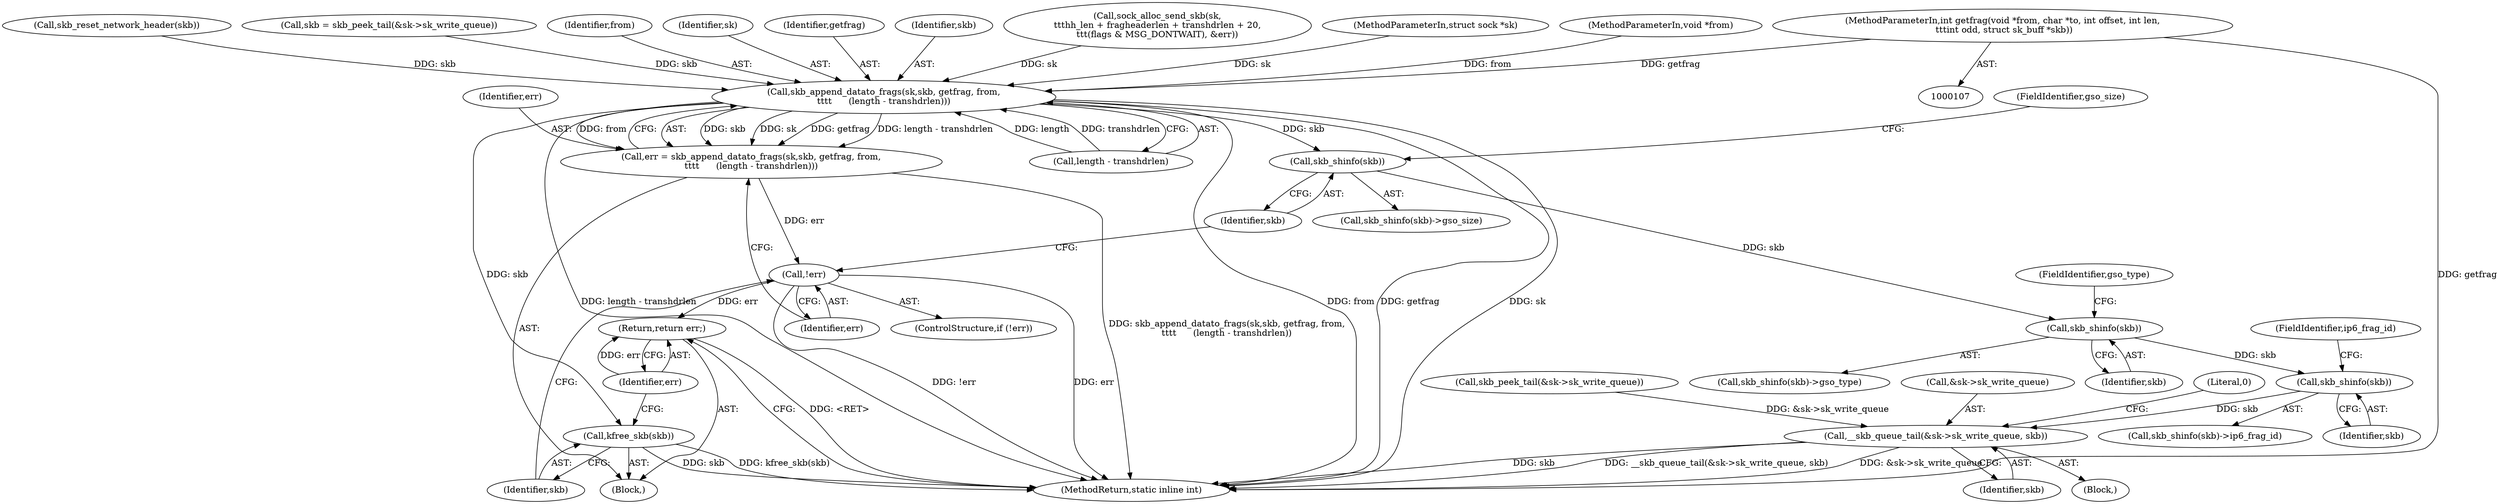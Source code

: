 digraph "0_linux_87c48fa3b4630905f98268dde838ee43626a060c_2@pointer" {
"1000109" [label="(MethodParameterIn,int getfrag(void *from, char *to, int offset, int len,\n \t\t\tint odd, struct sk_buff *skb))"];
"1000185" [label="(Call,skb_append_datato_frags(sk,skb, getfrag, from,\n\t\t\t\t      (length - transhdrlen)))"];
"1000183" [label="(Call,err = skb_append_datato_frags(sk,skb, getfrag, from,\n\t\t\t\t      (length - transhdrlen)))"];
"1000194" [label="(Call,!err)"];
"1000238" [label="(Return,return err;)"];
"1000200" [label="(Call,skb_shinfo(skb))"];
"1000213" [label="(Call,skb_shinfo(skb))"];
"1000222" [label="(Call,skb_shinfo(skb))"];
"1000228" [label="(Call,__skb_queue_tail(&sk->sk_write_queue, skb))"];
"1000236" [label="(Call,kfree_skb(skb))"];
"1000109" [label="(MethodParameterIn,int getfrag(void *from, char *to, int offset, int len,\n \t\t\tint odd, struct sk_buff *skb))"];
"1000238" [label="(Return,return err;)"];
"1000124" [label="(Call,skb_peek_tail(&sk->sk_write_queue))"];
"1000214" [label="(Identifier,skb)"];
"1000201" [label="(Identifier,skb)"];
"1000162" [label="(Call,skb_reset_network_header(skb))"];
"1000193" [label="(ControlStructure,if (!err))"];
"1000202" [label="(FieldIdentifier,gso_size)"];
"1000213" [label="(Call,skb_shinfo(skb))"];
"1000184" [label="(Identifier,err)"];
"1000122" [label="(Call,skb = skb_peek_tail(&sk->sk_write_queue))"];
"1000224" [label="(FieldIdentifier,ip6_frag_id)"];
"1000233" [label="(Identifier,skb)"];
"1000229" [label="(Call,&sk->sk_write_queue)"];
"1000189" [label="(Identifier,from)"];
"1000195" [label="(Identifier,err)"];
"1000194" [label="(Call,!err)"];
"1000212" [label="(Call,skb_shinfo(skb)->gso_type)"];
"1000223" [label="(Identifier,skb)"];
"1000228" [label="(Call,__skb_queue_tail(&sk->sk_write_queue, skb))"];
"1000186" [label="(Identifier,sk)"];
"1000190" [label="(Call,length - transhdrlen)"];
"1000188" [label="(Identifier,getfrag)"];
"1000221" [label="(Call,skb_shinfo(skb)->ip6_frag_id)"];
"1000187" [label="(Identifier,skb)"];
"1000200" [label="(Call,skb_shinfo(skb))"];
"1000133" [label="(Call,sock_alloc_send_skb(sk,\n\t\t\thh_len + fragheaderlen + transhdrlen + 20,\n\t\t\t(flags & MSG_DONTWAIT), &err))"];
"1000183" [label="(Call,err = skb_append_datato_frags(sk,skb, getfrag, from,\n\t\t\t\t      (length - transhdrlen)))"];
"1000222" [label="(Call,skb_shinfo(skb))"];
"1000199" [label="(Call,skb_shinfo(skb)->gso_size)"];
"1000237" [label="(Identifier,skb)"];
"1000240" [label="(MethodReturn,static inline int)"];
"1000108" [label="(MethodParameterIn,struct sock *sk)"];
"1000236" [label="(Call,kfree_skb(skb))"];
"1000215" [label="(FieldIdentifier,gso_type)"];
"1000239" [label="(Identifier,err)"];
"1000117" [label="(Block,)"];
"1000196" [label="(Block,)"];
"1000235" [label="(Literal,0)"];
"1000185" [label="(Call,skb_append_datato_frags(sk,skb, getfrag, from,\n\t\t\t\t      (length - transhdrlen)))"];
"1000110" [label="(MethodParameterIn,void *from)"];
"1000109" -> "1000107"  [label="AST: "];
"1000109" -> "1000240"  [label="DDG: getfrag"];
"1000109" -> "1000185"  [label="DDG: getfrag"];
"1000185" -> "1000183"  [label="AST: "];
"1000185" -> "1000190"  [label="CFG: "];
"1000186" -> "1000185"  [label="AST: "];
"1000187" -> "1000185"  [label="AST: "];
"1000188" -> "1000185"  [label="AST: "];
"1000189" -> "1000185"  [label="AST: "];
"1000190" -> "1000185"  [label="AST: "];
"1000183" -> "1000185"  [label="CFG: "];
"1000185" -> "1000240"  [label="DDG: getfrag"];
"1000185" -> "1000240"  [label="DDG: sk"];
"1000185" -> "1000240"  [label="DDG: length - transhdrlen"];
"1000185" -> "1000240"  [label="DDG: from"];
"1000185" -> "1000183"  [label="DDG: skb"];
"1000185" -> "1000183"  [label="DDG: sk"];
"1000185" -> "1000183"  [label="DDG: getfrag"];
"1000185" -> "1000183"  [label="DDG: length - transhdrlen"];
"1000185" -> "1000183"  [label="DDG: from"];
"1000133" -> "1000185"  [label="DDG: sk"];
"1000108" -> "1000185"  [label="DDG: sk"];
"1000122" -> "1000185"  [label="DDG: skb"];
"1000162" -> "1000185"  [label="DDG: skb"];
"1000110" -> "1000185"  [label="DDG: from"];
"1000190" -> "1000185"  [label="DDG: length"];
"1000190" -> "1000185"  [label="DDG: transhdrlen"];
"1000185" -> "1000200"  [label="DDG: skb"];
"1000185" -> "1000236"  [label="DDG: skb"];
"1000183" -> "1000117"  [label="AST: "];
"1000184" -> "1000183"  [label="AST: "];
"1000195" -> "1000183"  [label="CFG: "];
"1000183" -> "1000240"  [label="DDG: skb_append_datato_frags(sk,skb, getfrag, from,\n\t\t\t\t      (length - transhdrlen))"];
"1000183" -> "1000194"  [label="DDG: err"];
"1000194" -> "1000193"  [label="AST: "];
"1000194" -> "1000195"  [label="CFG: "];
"1000195" -> "1000194"  [label="AST: "];
"1000201" -> "1000194"  [label="CFG: "];
"1000237" -> "1000194"  [label="CFG: "];
"1000194" -> "1000240"  [label="DDG: !err"];
"1000194" -> "1000240"  [label="DDG: err"];
"1000194" -> "1000238"  [label="DDG: err"];
"1000238" -> "1000117"  [label="AST: "];
"1000238" -> "1000239"  [label="CFG: "];
"1000239" -> "1000238"  [label="AST: "];
"1000240" -> "1000238"  [label="CFG: "];
"1000238" -> "1000240"  [label="DDG: <RET>"];
"1000239" -> "1000238"  [label="DDG: err"];
"1000200" -> "1000199"  [label="AST: "];
"1000200" -> "1000201"  [label="CFG: "];
"1000201" -> "1000200"  [label="AST: "];
"1000202" -> "1000200"  [label="CFG: "];
"1000200" -> "1000213"  [label="DDG: skb"];
"1000213" -> "1000212"  [label="AST: "];
"1000213" -> "1000214"  [label="CFG: "];
"1000214" -> "1000213"  [label="AST: "];
"1000215" -> "1000213"  [label="CFG: "];
"1000213" -> "1000222"  [label="DDG: skb"];
"1000222" -> "1000221"  [label="AST: "];
"1000222" -> "1000223"  [label="CFG: "];
"1000223" -> "1000222"  [label="AST: "];
"1000224" -> "1000222"  [label="CFG: "];
"1000222" -> "1000228"  [label="DDG: skb"];
"1000228" -> "1000196"  [label="AST: "];
"1000228" -> "1000233"  [label="CFG: "];
"1000229" -> "1000228"  [label="AST: "];
"1000233" -> "1000228"  [label="AST: "];
"1000235" -> "1000228"  [label="CFG: "];
"1000228" -> "1000240"  [label="DDG: skb"];
"1000228" -> "1000240"  [label="DDG: __skb_queue_tail(&sk->sk_write_queue, skb)"];
"1000228" -> "1000240"  [label="DDG: &sk->sk_write_queue"];
"1000124" -> "1000228"  [label="DDG: &sk->sk_write_queue"];
"1000236" -> "1000117"  [label="AST: "];
"1000236" -> "1000237"  [label="CFG: "];
"1000237" -> "1000236"  [label="AST: "];
"1000239" -> "1000236"  [label="CFG: "];
"1000236" -> "1000240"  [label="DDG: skb"];
"1000236" -> "1000240"  [label="DDG: kfree_skb(skb)"];
}
